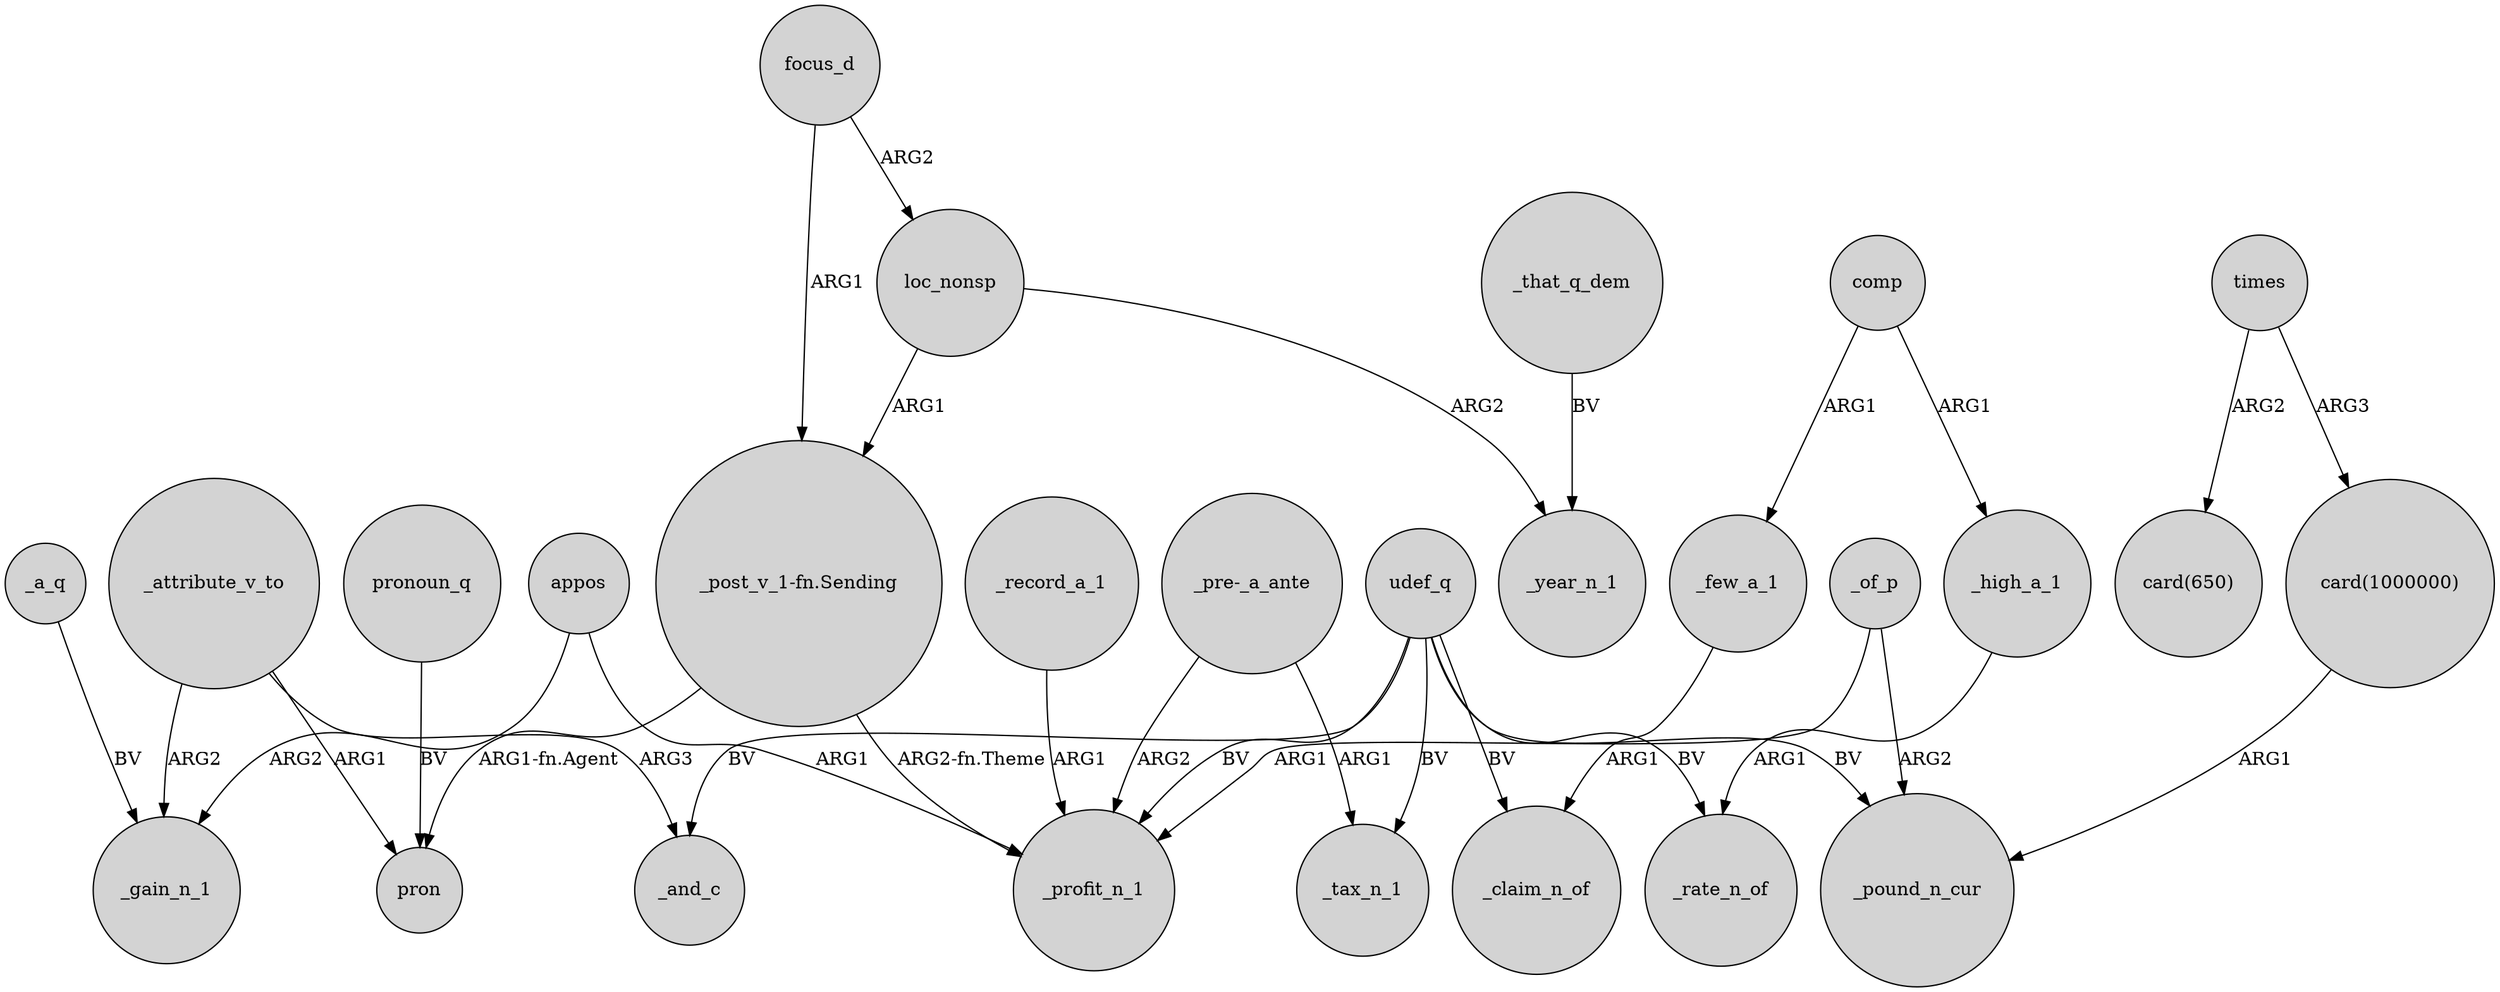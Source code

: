digraph {
	node [shape=circle style=filled]
	_attribute_v_to -> _gain_n_1 [label=ARG2]
	focus_d -> loc_nonsp [label=ARG2]
	"_post_v_1-fn.Sending" -> _profit_n_1 [label="ARG2-fn.Theme"]
	loc_nonsp -> "_post_v_1-fn.Sending" [label=ARG1]
	_record_a_1 -> _profit_n_1 [label=ARG1]
	_that_q_dem -> _year_n_1 [label=BV]
	"card(1000000)" -> _pound_n_cur [label=ARG1]
	focus_d -> "_post_v_1-fn.Sending" [label=ARG1]
	udef_q -> _rate_n_of [label=BV]
	"_pre-_a_ante" -> _tax_n_1 [label=ARG1]
	udef_q -> _pound_n_cur [label=BV]
	_attribute_v_to -> _and_c [label=ARG3]
	comp -> _high_a_1 [label=ARG1]
	_few_a_1 -> _claim_n_of [label=ARG1]
	appos -> _profit_n_1 [label=ARG1]
	udef_q -> _tax_n_1 [label=BV]
	_of_p -> _profit_n_1 [label=ARG1]
	pronoun_q -> pron [label=BV]
	comp -> _few_a_1 [label=ARG1]
	_of_p -> _pound_n_cur [label=ARG2]
	_high_a_1 -> _rate_n_of [label=ARG1]
	times -> "card(1000000)" [label=ARG3]
	_a_q -> _gain_n_1 [label=BV]
	times -> "card(650)" [label=ARG2]
	loc_nonsp -> _year_n_1 [label=ARG2]
	"_post_v_1-fn.Sending" -> pron [label="ARG1-fn.Agent"]
	appos -> _gain_n_1 [label=ARG2]
	udef_q -> _profit_n_1 [label=BV]
	_attribute_v_to -> pron [label=ARG1]
	udef_q -> _claim_n_of [label=BV]
	udef_q -> _and_c [label=BV]
	"_pre-_a_ante" -> _profit_n_1 [label=ARG2]
}
